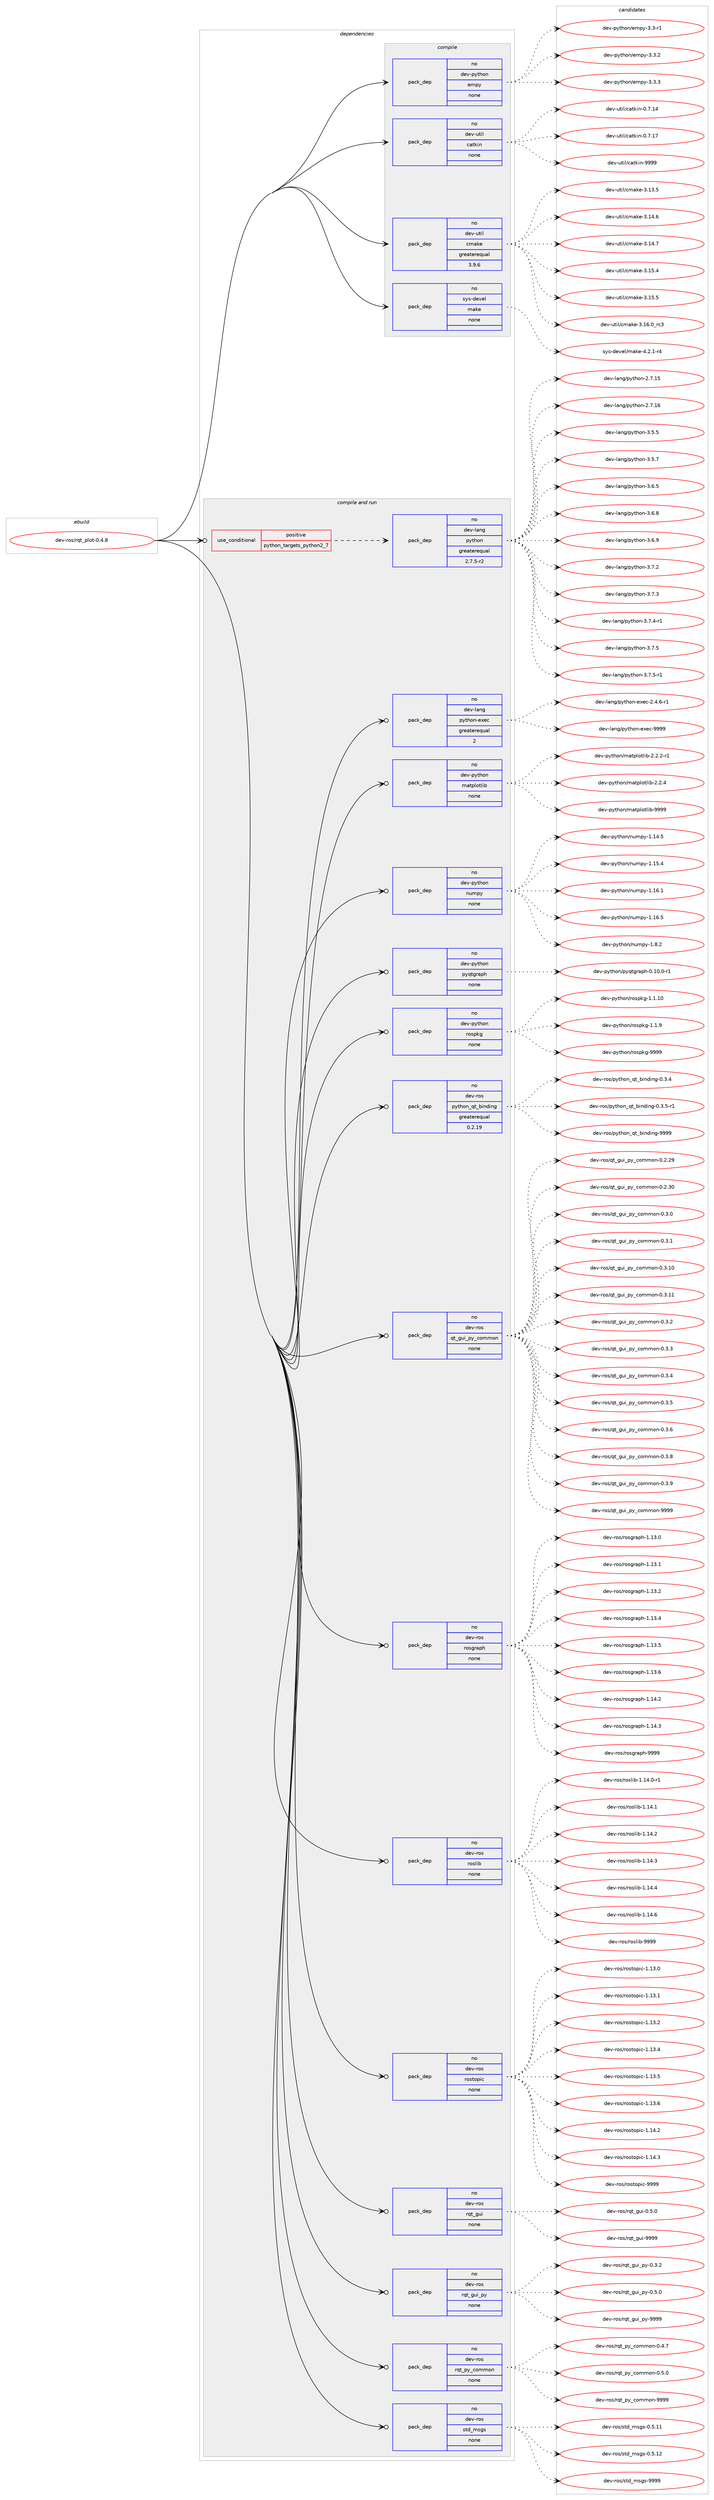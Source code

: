digraph prolog {

# *************
# Graph options
# *************

newrank=true;
concentrate=true;
compound=true;
graph [rankdir=LR,fontname=Helvetica,fontsize=10,ranksep=1.5];#, ranksep=2.5, nodesep=0.2];
edge  [arrowhead=vee];
node  [fontname=Helvetica,fontsize=10];

# **********
# The ebuild
# **********

subgraph cluster_leftcol {
color=gray;
rank=same;
label=<<i>ebuild</i>>;
id [label="dev-ros/rqt_plot-0.4.8", color=red, width=4, href="../dev-ros/rqt_plot-0.4.8.svg"];
}

# ****************
# The dependencies
# ****************

subgraph cluster_midcol {
color=gray;
label=<<i>dependencies</i>>;
subgraph cluster_compile {
fillcolor="#eeeeee";
style=filled;
label=<<i>compile</i>>;
subgraph pack498574 {
dependency665772 [label=<<TABLE BORDER="0" CELLBORDER="1" CELLSPACING="0" CELLPADDING="4" WIDTH="220"><TR><TD ROWSPAN="6" CELLPADDING="30">pack_dep</TD></TR><TR><TD WIDTH="110">no</TD></TR><TR><TD>dev-python</TD></TR><TR><TD>empy</TD></TR><TR><TD>none</TD></TR><TR><TD></TD></TR></TABLE>>, shape=none, color=blue];
}
id:e -> dependency665772:w [weight=20,style="solid",arrowhead="vee"];
subgraph pack498575 {
dependency665773 [label=<<TABLE BORDER="0" CELLBORDER="1" CELLSPACING="0" CELLPADDING="4" WIDTH="220"><TR><TD ROWSPAN="6" CELLPADDING="30">pack_dep</TD></TR><TR><TD WIDTH="110">no</TD></TR><TR><TD>dev-util</TD></TR><TR><TD>catkin</TD></TR><TR><TD>none</TD></TR><TR><TD></TD></TR></TABLE>>, shape=none, color=blue];
}
id:e -> dependency665773:w [weight=20,style="solid",arrowhead="vee"];
subgraph pack498576 {
dependency665774 [label=<<TABLE BORDER="0" CELLBORDER="1" CELLSPACING="0" CELLPADDING="4" WIDTH="220"><TR><TD ROWSPAN="6" CELLPADDING="30">pack_dep</TD></TR><TR><TD WIDTH="110">no</TD></TR><TR><TD>dev-util</TD></TR><TR><TD>cmake</TD></TR><TR><TD>greaterequal</TD></TR><TR><TD>3.9.6</TD></TR></TABLE>>, shape=none, color=blue];
}
id:e -> dependency665774:w [weight=20,style="solid",arrowhead="vee"];
subgraph pack498577 {
dependency665775 [label=<<TABLE BORDER="0" CELLBORDER="1" CELLSPACING="0" CELLPADDING="4" WIDTH="220"><TR><TD ROWSPAN="6" CELLPADDING="30">pack_dep</TD></TR><TR><TD WIDTH="110">no</TD></TR><TR><TD>sys-devel</TD></TR><TR><TD>make</TD></TR><TR><TD>none</TD></TR><TR><TD></TD></TR></TABLE>>, shape=none, color=blue];
}
id:e -> dependency665775:w [weight=20,style="solid",arrowhead="vee"];
}
subgraph cluster_compileandrun {
fillcolor="#eeeeee";
style=filled;
label=<<i>compile and run</i>>;
subgraph cond155292 {
dependency665776 [label=<<TABLE BORDER="0" CELLBORDER="1" CELLSPACING="0" CELLPADDING="4"><TR><TD ROWSPAN="3" CELLPADDING="10">use_conditional</TD></TR><TR><TD>positive</TD></TR><TR><TD>python_targets_python2_7</TD></TR></TABLE>>, shape=none, color=red];
subgraph pack498578 {
dependency665777 [label=<<TABLE BORDER="0" CELLBORDER="1" CELLSPACING="0" CELLPADDING="4" WIDTH="220"><TR><TD ROWSPAN="6" CELLPADDING="30">pack_dep</TD></TR><TR><TD WIDTH="110">no</TD></TR><TR><TD>dev-lang</TD></TR><TR><TD>python</TD></TR><TR><TD>greaterequal</TD></TR><TR><TD>2.7.5-r2</TD></TR></TABLE>>, shape=none, color=blue];
}
dependency665776:e -> dependency665777:w [weight=20,style="dashed",arrowhead="vee"];
}
id:e -> dependency665776:w [weight=20,style="solid",arrowhead="odotvee"];
subgraph pack498579 {
dependency665778 [label=<<TABLE BORDER="0" CELLBORDER="1" CELLSPACING="0" CELLPADDING="4" WIDTH="220"><TR><TD ROWSPAN="6" CELLPADDING="30">pack_dep</TD></TR><TR><TD WIDTH="110">no</TD></TR><TR><TD>dev-lang</TD></TR><TR><TD>python-exec</TD></TR><TR><TD>greaterequal</TD></TR><TR><TD>2</TD></TR></TABLE>>, shape=none, color=blue];
}
id:e -> dependency665778:w [weight=20,style="solid",arrowhead="odotvee"];
subgraph pack498580 {
dependency665779 [label=<<TABLE BORDER="0" CELLBORDER="1" CELLSPACING="0" CELLPADDING="4" WIDTH="220"><TR><TD ROWSPAN="6" CELLPADDING="30">pack_dep</TD></TR><TR><TD WIDTH="110">no</TD></TR><TR><TD>dev-python</TD></TR><TR><TD>matplotlib</TD></TR><TR><TD>none</TD></TR><TR><TD></TD></TR></TABLE>>, shape=none, color=blue];
}
id:e -> dependency665779:w [weight=20,style="solid",arrowhead="odotvee"];
subgraph pack498581 {
dependency665780 [label=<<TABLE BORDER="0" CELLBORDER="1" CELLSPACING="0" CELLPADDING="4" WIDTH="220"><TR><TD ROWSPAN="6" CELLPADDING="30">pack_dep</TD></TR><TR><TD WIDTH="110">no</TD></TR><TR><TD>dev-python</TD></TR><TR><TD>numpy</TD></TR><TR><TD>none</TD></TR><TR><TD></TD></TR></TABLE>>, shape=none, color=blue];
}
id:e -> dependency665780:w [weight=20,style="solid",arrowhead="odotvee"];
subgraph pack498582 {
dependency665781 [label=<<TABLE BORDER="0" CELLBORDER="1" CELLSPACING="0" CELLPADDING="4" WIDTH="220"><TR><TD ROWSPAN="6" CELLPADDING="30">pack_dep</TD></TR><TR><TD WIDTH="110">no</TD></TR><TR><TD>dev-python</TD></TR><TR><TD>pyqtgraph</TD></TR><TR><TD>none</TD></TR><TR><TD></TD></TR></TABLE>>, shape=none, color=blue];
}
id:e -> dependency665781:w [weight=20,style="solid",arrowhead="odotvee"];
subgraph pack498583 {
dependency665782 [label=<<TABLE BORDER="0" CELLBORDER="1" CELLSPACING="0" CELLPADDING="4" WIDTH="220"><TR><TD ROWSPAN="6" CELLPADDING="30">pack_dep</TD></TR><TR><TD WIDTH="110">no</TD></TR><TR><TD>dev-python</TD></TR><TR><TD>rospkg</TD></TR><TR><TD>none</TD></TR><TR><TD></TD></TR></TABLE>>, shape=none, color=blue];
}
id:e -> dependency665782:w [weight=20,style="solid",arrowhead="odotvee"];
subgraph pack498584 {
dependency665783 [label=<<TABLE BORDER="0" CELLBORDER="1" CELLSPACING="0" CELLPADDING="4" WIDTH="220"><TR><TD ROWSPAN="6" CELLPADDING="30">pack_dep</TD></TR><TR><TD WIDTH="110">no</TD></TR><TR><TD>dev-ros</TD></TR><TR><TD>python_qt_binding</TD></TR><TR><TD>greaterequal</TD></TR><TR><TD>0.2.19</TD></TR></TABLE>>, shape=none, color=blue];
}
id:e -> dependency665783:w [weight=20,style="solid",arrowhead="odotvee"];
subgraph pack498585 {
dependency665784 [label=<<TABLE BORDER="0" CELLBORDER="1" CELLSPACING="0" CELLPADDING="4" WIDTH="220"><TR><TD ROWSPAN="6" CELLPADDING="30">pack_dep</TD></TR><TR><TD WIDTH="110">no</TD></TR><TR><TD>dev-ros</TD></TR><TR><TD>qt_gui_py_common</TD></TR><TR><TD>none</TD></TR><TR><TD></TD></TR></TABLE>>, shape=none, color=blue];
}
id:e -> dependency665784:w [weight=20,style="solid",arrowhead="odotvee"];
subgraph pack498586 {
dependency665785 [label=<<TABLE BORDER="0" CELLBORDER="1" CELLSPACING="0" CELLPADDING="4" WIDTH="220"><TR><TD ROWSPAN="6" CELLPADDING="30">pack_dep</TD></TR><TR><TD WIDTH="110">no</TD></TR><TR><TD>dev-ros</TD></TR><TR><TD>rosgraph</TD></TR><TR><TD>none</TD></TR><TR><TD></TD></TR></TABLE>>, shape=none, color=blue];
}
id:e -> dependency665785:w [weight=20,style="solid",arrowhead="odotvee"];
subgraph pack498587 {
dependency665786 [label=<<TABLE BORDER="0" CELLBORDER="1" CELLSPACING="0" CELLPADDING="4" WIDTH="220"><TR><TD ROWSPAN="6" CELLPADDING="30">pack_dep</TD></TR><TR><TD WIDTH="110">no</TD></TR><TR><TD>dev-ros</TD></TR><TR><TD>roslib</TD></TR><TR><TD>none</TD></TR><TR><TD></TD></TR></TABLE>>, shape=none, color=blue];
}
id:e -> dependency665786:w [weight=20,style="solid",arrowhead="odotvee"];
subgraph pack498588 {
dependency665787 [label=<<TABLE BORDER="0" CELLBORDER="1" CELLSPACING="0" CELLPADDING="4" WIDTH="220"><TR><TD ROWSPAN="6" CELLPADDING="30">pack_dep</TD></TR><TR><TD WIDTH="110">no</TD></TR><TR><TD>dev-ros</TD></TR><TR><TD>rostopic</TD></TR><TR><TD>none</TD></TR><TR><TD></TD></TR></TABLE>>, shape=none, color=blue];
}
id:e -> dependency665787:w [weight=20,style="solid",arrowhead="odotvee"];
subgraph pack498589 {
dependency665788 [label=<<TABLE BORDER="0" CELLBORDER="1" CELLSPACING="0" CELLPADDING="4" WIDTH="220"><TR><TD ROWSPAN="6" CELLPADDING="30">pack_dep</TD></TR><TR><TD WIDTH="110">no</TD></TR><TR><TD>dev-ros</TD></TR><TR><TD>rqt_gui</TD></TR><TR><TD>none</TD></TR><TR><TD></TD></TR></TABLE>>, shape=none, color=blue];
}
id:e -> dependency665788:w [weight=20,style="solid",arrowhead="odotvee"];
subgraph pack498590 {
dependency665789 [label=<<TABLE BORDER="0" CELLBORDER="1" CELLSPACING="0" CELLPADDING="4" WIDTH="220"><TR><TD ROWSPAN="6" CELLPADDING="30">pack_dep</TD></TR><TR><TD WIDTH="110">no</TD></TR><TR><TD>dev-ros</TD></TR><TR><TD>rqt_gui_py</TD></TR><TR><TD>none</TD></TR><TR><TD></TD></TR></TABLE>>, shape=none, color=blue];
}
id:e -> dependency665789:w [weight=20,style="solid",arrowhead="odotvee"];
subgraph pack498591 {
dependency665790 [label=<<TABLE BORDER="0" CELLBORDER="1" CELLSPACING="0" CELLPADDING="4" WIDTH="220"><TR><TD ROWSPAN="6" CELLPADDING="30">pack_dep</TD></TR><TR><TD WIDTH="110">no</TD></TR><TR><TD>dev-ros</TD></TR><TR><TD>rqt_py_common</TD></TR><TR><TD>none</TD></TR><TR><TD></TD></TR></TABLE>>, shape=none, color=blue];
}
id:e -> dependency665790:w [weight=20,style="solid",arrowhead="odotvee"];
subgraph pack498592 {
dependency665791 [label=<<TABLE BORDER="0" CELLBORDER="1" CELLSPACING="0" CELLPADDING="4" WIDTH="220"><TR><TD ROWSPAN="6" CELLPADDING="30">pack_dep</TD></TR><TR><TD WIDTH="110">no</TD></TR><TR><TD>dev-ros</TD></TR><TR><TD>std_msgs</TD></TR><TR><TD>none</TD></TR><TR><TD></TD></TR></TABLE>>, shape=none, color=blue];
}
id:e -> dependency665791:w [weight=20,style="solid",arrowhead="odotvee"];
}
subgraph cluster_run {
fillcolor="#eeeeee";
style=filled;
label=<<i>run</i>>;
}
}

# **************
# The candidates
# **************

subgraph cluster_choices {
rank=same;
color=gray;
label=<<i>candidates</i>>;

subgraph choice498574 {
color=black;
nodesep=1;
choice1001011184511212111610411111047101109112121455146514511449 [label="dev-python/empy-3.3-r1", color=red, width=4,href="../dev-python/empy-3.3-r1.svg"];
choice1001011184511212111610411111047101109112121455146514650 [label="dev-python/empy-3.3.2", color=red, width=4,href="../dev-python/empy-3.3.2.svg"];
choice1001011184511212111610411111047101109112121455146514651 [label="dev-python/empy-3.3.3", color=red, width=4,href="../dev-python/empy-3.3.3.svg"];
dependency665772:e -> choice1001011184511212111610411111047101109112121455146514511449:w [style=dotted,weight="100"];
dependency665772:e -> choice1001011184511212111610411111047101109112121455146514650:w [style=dotted,weight="100"];
dependency665772:e -> choice1001011184511212111610411111047101109112121455146514651:w [style=dotted,weight="100"];
}
subgraph choice498575 {
color=black;
nodesep=1;
choice1001011184511711610510847999711610710511045484655464952 [label="dev-util/catkin-0.7.14", color=red, width=4,href="../dev-util/catkin-0.7.14.svg"];
choice1001011184511711610510847999711610710511045484655464955 [label="dev-util/catkin-0.7.17", color=red, width=4,href="../dev-util/catkin-0.7.17.svg"];
choice100101118451171161051084799971161071051104557575757 [label="dev-util/catkin-9999", color=red, width=4,href="../dev-util/catkin-9999.svg"];
dependency665773:e -> choice1001011184511711610510847999711610710511045484655464952:w [style=dotted,weight="100"];
dependency665773:e -> choice1001011184511711610510847999711610710511045484655464955:w [style=dotted,weight="100"];
dependency665773:e -> choice100101118451171161051084799971161071051104557575757:w [style=dotted,weight="100"];
}
subgraph choice498576 {
color=black;
nodesep=1;
choice1001011184511711610510847991099710710145514649514653 [label="dev-util/cmake-3.13.5", color=red, width=4,href="../dev-util/cmake-3.13.5.svg"];
choice1001011184511711610510847991099710710145514649524654 [label="dev-util/cmake-3.14.6", color=red, width=4,href="../dev-util/cmake-3.14.6.svg"];
choice1001011184511711610510847991099710710145514649524655 [label="dev-util/cmake-3.14.7", color=red, width=4,href="../dev-util/cmake-3.14.7.svg"];
choice1001011184511711610510847991099710710145514649534652 [label="dev-util/cmake-3.15.4", color=red, width=4,href="../dev-util/cmake-3.15.4.svg"];
choice1001011184511711610510847991099710710145514649534653 [label="dev-util/cmake-3.15.5", color=red, width=4,href="../dev-util/cmake-3.15.5.svg"];
choice1001011184511711610510847991099710710145514649544648951149951 [label="dev-util/cmake-3.16.0_rc3", color=red, width=4,href="../dev-util/cmake-3.16.0_rc3.svg"];
dependency665774:e -> choice1001011184511711610510847991099710710145514649514653:w [style=dotted,weight="100"];
dependency665774:e -> choice1001011184511711610510847991099710710145514649524654:w [style=dotted,weight="100"];
dependency665774:e -> choice1001011184511711610510847991099710710145514649524655:w [style=dotted,weight="100"];
dependency665774:e -> choice1001011184511711610510847991099710710145514649534652:w [style=dotted,weight="100"];
dependency665774:e -> choice1001011184511711610510847991099710710145514649534653:w [style=dotted,weight="100"];
dependency665774:e -> choice1001011184511711610510847991099710710145514649544648951149951:w [style=dotted,weight="100"];
}
subgraph choice498577 {
color=black;
nodesep=1;
choice1151211154510010111810110847109971071014552465046494511452 [label="sys-devel/make-4.2.1-r4", color=red, width=4,href="../sys-devel/make-4.2.1-r4.svg"];
dependency665775:e -> choice1151211154510010111810110847109971071014552465046494511452:w [style=dotted,weight="100"];
}
subgraph choice498578 {
color=black;
nodesep=1;
choice10010111845108971101034711212111610411111045504655464953 [label="dev-lang/python-2.7.15", color=red, width=4,href="../dev-lang/python-2.7.15.svg"];
choice10010111845108971101034711212111610411111045504655464954 [label="dev-lang/python-2.7.16", color=red, width=4,href="../dev-lang/python-2.7.16.svg"];
choice100101118451089711010347112121116104111110455146534653 [label="dev-lang/python-3.5.5", color=red, width=4,href="../dev-lang/python-3.5.5.svg"];
choice100101118451089711010347112121116104111110455146534655 [label="dev-lang/python-3.5.7", color=red, width=4,href="../dev-lang/python-3.5.7.svg"];
choice100101118451089711010347112121116104111110455146544653 [label="dev-lang/python-3.6.5", color=red, width=4,href="../dev-lang/python-3.6.5.svg"];
choice100101118451089711010347112121116104111110455146544656 [label="dev-lang/python-3.6.8", color=red, width=4,href="../dev-lang/python-3.6.8.svg"];
choice100101118451089711010347112121116104111110455146544657 [label="dev-lang/python-3.6.9", color=red, width=4,href="../dev-lang/python-3.6.9.svg"];
choice100101118451089711010347112121116104111110455146554650 [label="dev-lang/python-3.7.2", color=red, width=4,href="../dev-lang/python-3.7.2.svg"];
choice100101118451089711010347112121116104111110455146554651 [label="dev-lang/python-3.7.3", color=red, width=4,href="../dev-lang/python-3.7.3.svg"];
choice1001011184510897110103471121211161041111104551465546524511449 [label="dev-lang/python-3.7.4-r1", color=red, width=4,href="../dev-lang/python-3.7.4-r1.svg"];
choice100101118451089711010347112121116104111110455146554653 [label="dev-lang/python-3.7.5", color=red, width=4,href="../dev-lang/python-3.7.5.svg"];
choice1001011184510897110103471121211161041111104551465546534511449 [label="dev-lang/python-3.7.5-r1", color=red, width=4,href="../dev-lang/python-3.7.5-r1.svg"];
dependency665777:e -> choice10010111845108971101034711212111610411111045504655464953:w [style=dotted,weight="100"];
dependency665777:e -> choice10010111845108971101034711212111610411111045504655464954:w [style=dotted,weight="100"];
dependency665777:e -> choice100101118451089711010347112121116104111110455146534653:w [style=dotted,weight="100"];
dependency665777:e -> choice100101118451089711010347112121116104111110455146534655:w [style=dotted,weight="100"];
dependency665777:e -> choice100101118451089711010347112121116104111110455146544653:w [style=dotted,weight="100"];
dependency665777:e -> choice100101118451089711010347112121116104111110455146544656:w [style=dotted,weight="100"];
dependency665777:e -> choice100101118451089711010347112121116104111110455146544657:w [style=dotted,weight="100"];
dependency665777:e -> choice100101118451089711010347112121116104111110455146554650:w [style=dotted,weight="100"];
dependency665777:e -> choice100101118451089711010347112121116104111110455146554651:w [style=dotted,weight="100"];
dependency665777:e -> choice1001011184510897110103471121211161041111104551465546524511449:w [style=dotted,weight="100"];
dependency665777:e -> choice100101118451089711010347112121116104111110455146554653:w [style=dotted,weight="100"];
dependency665777:e -> choice1001011184510897110103471121211161041111104551465546534511449:w [style=dotted,weight="100"];
}
subgraph choice498579 {
color=black;
nodesep=1;
choice10010111845108971101034711212111610411111045101120101994550465246544511449 [label="dev-lang/python-exec-2.4.6-r1", color=red, width=4,href="../dev-lang/python-exec-2.4.6-r1.svg"];
choice10010111845108971101034711212111610411111045101120101994557575757 [label="dev-lang/python-exec-9999", color=red, width=4,href="../dev-lang/python-exec-9999.svg"];
dependency665778:e -> choice10010111845108971101034711212111610411111045101120101994550465246544511449:w [style=dotted,weight="100"];
dependency665778:e -> choice10010111845108971101034711212111610411111045101120101994557575757:w [style=dotted,weight="100"];
}
subgraph choice498580 {
color=black;
nodesep=1;
choice100101118451121211161041111104710997116112108111116108105984550465046504511449 [label="dev-python/matplotlib-2.2.2-r1", color=red, width=4,href="../dev-python/matplotlib-2.2.2-r1.svg"];
choice10010111845112121116104111110471099711611210811111610810598455046504652 [label="dev-python/matplotlib-2.2.4", color=red, width=4,href="../dev-python/matplotlib-2.2.4.svg"];
choice100101118451121211161041111104710997116112108111116108105984557575757 [label="dev-python/matplotlib-9999", color=red, width=4,href="../dev-python/matplotlib-9999.svg"];
dependency665779:e -> choice100101118451121211161041111104710997116112108111116108105984550465046504511449:w [style=dotted,weight="100"];
dependency665779:e -> choice10010111845112121116104111110471099711611210811111610810598455046504652:w [style=dotted,weight="100"];
dependency665779:e -> choice100101118451121211161041111104710997116112108111116108105984557575757:w [style=dotted,weight="100"];
}
subgraph choice498581 {
color=black;
nodesep=1;
choice100101118451121211161041111104711011710911212145494649524653 [label="dev-python/numpy-1.14.5", color=red, width=4,href="../dev-python/numpy-1.14.5.svg"];
choice100101118451121211161041111104711011710911212145494649534652 [label="dev-python/numpy-1.15.4", color=red, width=4,href="../dev-python/numpy-1.15.4.svg"];
choice100101118451121211161041111104711011710911212145494649544649 [label="dev-python/numpy-1.16.1", color=red, width=4,href="../dev-python/numpy-1.16.1.svg"];
choice100101118451121211161041111104711011710911212145494649544653 [label="dev-python/numpy-1.16.5", color=red, width=4,href="../dev-python/numpy-1.16.5.svg"];
choice1001011184511212111610411111047110117109112121454946564650 [label="dev-python/numpy-1.8.2", color=red, width=4,href="../dev-python/numpy-1.8.2.svg"];
dependency665780:e -> choice100101118451121211161041111104711011710911212145494649524653:w [style=dotted,weight="100"];
dependency665780:e -> choice100101118451121211161041111104711011710911212145494649534652:w [style=dotted,weight="100"];
dependency665780:e -> choice100101118451121211161041111104711011710911212145494649544649:w [style=dotted,weight="100"];
dependency665780:e -> choice100101118451121211161041111104711011710911212145494649544653:w [style=dotted,weight="100"];
dependency665780:e -> choice1001011184511212111610411111047110117109112121454946564650:w [style=dotted,weight="100"];
}
subgraph choice498582 {
color=black;
nodesep=1;
choice100101118451121211161041111104711212111311610311497112104454846494846484511449 [label="dev-python/pyqtgraph-0.10.0-r1", color=red, width=4,href="../dev-python/pyqtgraph-0.10.0-r1.svg"];
dependency665781:e -> choice100101118451121211161041111104711212111311610311497112104454846494846484511449:w [style=dotted,weight="100"];
}
subgraph choice498583 {
color=black;
nodesep=1;
choice100101118451121211161041111104711411111511210710345494649464948 [label="dev-python/rospkg-1.1.10", color=red, width=4,href="../dev-python/rospkg-1.1.10.svg"];
choice1001011184511212111610411111047114111115112107103454946494657 [label="dev-python/rospkg-1.1.9", color=red, width=4,href="../dev-python/rospkg-1.1.9.svg"];
choice10010111845112121116104111110471141111151121071034557575757 [label="dev-python/rospkg-9999", color=red, width=4,href="../dev-python/rospkg-9999.svg"];
dependency665782:e -> choice100101118451121211161041111104711411111511210710345494649464948:w [style=dotted,weight="100"];
dependency665782:e -> choice1001011184511212111610411111047114111115112107103454946494657:w [style=dotted,weight="100"];
dependency665782:e -> choice10010111845112121116104111110471141111151121071034557575757:w [style=dotted,weight="100"];
}
subgraph choice498584 {
color=black;
nodesep=1;
choice1001011184511411111547112121116104111110951131169598105110100105110103454846514652 [label="dev-ros/python_qt_binding-0.3.4", color=red, width=4,href="../dev-ros/python_qt_binding-0.3.4.svg"];
choice10010111845114111115471121211161041111109511311695981051101001051101034548465146534511449 [label="dev-ros/python_qt_binding-0.3.5-r1", color=red, width=4,href="../dev-ros/python_qt_binding-0.3.5-r1.svg"];
choice10010111845114111115471121211161041111109511311695981051101001051101034557575757 [label="dev-ros/python_qt_binding-9999", color=red, width=4,href="../dev-ros/python_qt_binding-9999.svg"];
dependency665783:e -> choice1001011184511411111547112121116104111110951131169598105110100105110103454846514652:w [style=dotted,weight="100"];
dependency665783:e -> choice10010111845114111115471121211161041111109511311695981051101001051101034548465146534511449:w [style=dotted,weight="100"];
dependency665783:e -> choice10010111845114111115471121211161041111109511311695981051101001051101034557575757:w [style=dotted,weight="100"];
}
subgraph choice498585 {
color=black;
nodesep=1;
choice10010111845114111115471131169510311710595112121959911110910911111045484650465057 [label="dev-ros/qt_gui_py_common-0.2.29", color=red, width=4,href="../dev-ros/qt_gui_py_common-0.2.29.svg"];
choice10010111845114111115471131169510311710595112121959911110910911111045484650465148 [label="dev-ros/qt_gui_py_common-0.2.30", color=red, width=4,href="../dev-ros/qt_gui_py_common-0.2.30.svg"];
choice100101118451141111154711311695103117105951121219599111109109111110454846514648 [label="dev-ros/qt_gui_py_common-0.3.0", color=red, width=4,href="../dev-ros/qt_gui_py_common-0.3.0.svg"];
choice100101118451141111154711311695103117105951121219599111109109111110454846514649 [label="dev-ros/qt_gui_py_common-0.3.1", color=red, width=4,href="../dev-ros/qt_gui_py_common-0.3.1.svg"];
choice10010111845114111115471131169510311710595112121959911110910911111045484651464948 [label="dev-ros/qt_gui_py_common-0.3.10", color=red, width=4,href="../dev-ros/qt_gui_py_common-0.3.10.svg"];
choice10010111845114111115471131169510311710595112121959911110910911111045484651464949 [label="dev-ros/qt_gui_py_common-0.3.11", color=red, width=4,href="../dev-ros/qt_gui_py_common-0.3.11.svg"];
choice100101118451141111154711311695103117105951121219599111109109111110454846514650 [label="dev-ros/qt_gui_py_common-0.3.2", color=red, width=4,href="../dev-ros/qt_gui_py_common-0.3.2.svg"];
choice100101118451141111154711311695103117105951121219599111109109111110454846514651 [label="dev-ros/qt_gui_py_common-0.3.3", color=red, width=4,href="../dev-ros/qt_gui_py_common-0.3.3.svg"];
choice100101118451141111154711311695103117105951121219599111109109111110454846514652 [label="dev-ros/qt_gui_py_common-0.3.4", color=red, width=4,href="../dev-ros/qt_gui_py_common-0.3.4.svg"];
choice100101118451141111154711311695103117105951121219599111109109111110454846514653 [label="dev-ros/qt_gui_py_common-0.3.5", color=red, width=4,href="../dev-ros/qt_gui_py_common-0.3.5.svg"];
choice100101118451141111154711311695103117105951121219599111109109111110454846514654 [label="dev-ros/qt_gui_py_common-0.3.6", color=red, width=4,href="../dev-ros/qt_gui_py_common-0.3.6.svg"];
choice100101118451141111154711311695103117105951121219599111109109111110454846514656 [label="dev-ros/qt_gui_py_common-0.3.8", color=red, width=4,href="../dev-ros/qt_gui_py_common-0.3.8.svg"];
choice100101118451141111154711311695103117105951121219599111109109111110454846514657 [label="dev-ros/qt_gui_py_common-0.3.9", color=red, width=4,href="../dev-ros/qt_gui_py_common-0.3.9.svg"];
choice1001011184511411111547113116951031171059511212195991111091091111104557575757 [label="dev-ros/qt_gui_py_common-9999", color=red, width=4,href="../dev-ros/qt_gui_py_common-9999.svg"];
dependency665784:e -> choice10010111845114111115471131169510311710595112121959911110910911111045484650465057:w [style=dotted,weight="100"];
dependency665784:e -> choice10010111845114111115471131169510311710595112121959911110910911111045484650465148:w [style=dotted,weight="100"];
dependency665784:e -> choice100101118451141111154711311695103117105951121219599111109109111110454846514648:w [style=dotted,weight="100"];
dependency665784:e -> choice100101118451141111154711311695103117105951121219599111109109111110454846514649:w [style=dotted,weight="100"];
dependency665784:e -> choice10010111845114111115471131169510311710595112121959911110910911111045484651464948:w [style=dotted,weight="100"];
dependency665784:e -> choice10010111845114111115471131169510311710595112121959911110910911111045484651464949:w [style=dotted,weight="100"];
dependency665784:e -> choice100101118451141111154711311695103117105951121219599111109109111110454846514650:w [style=dotted,weight="100"];
dependency665784:e -> choice100101118451141111154711311695103117105951121219599111109109111110454846514651:w [style=dotted,weight="100"];
dependency665784:e -> choice100101118451141111154711311695103117105951121219599111109109111110454846514652:w [style=dotted,weight="100"];
dependency665784:e -> choice100101118451141111154711311695103117105951121219599111109109111110454846514653:w [style=dotted,weight="100"];
dependency665784:e -> choice100101118451141111154711311695103117105951121219599111109109111110454846514654:w [style=dotted,weight="100"];
dependency665784:e -> choice100101118451141111154711311695103117105951121219599111109109111110454846514656:w [style=dotted,weight="100"];
dependency665784:e -> choice100101118451141111154711311695103117105951121219599111109109111110454846514657:w [style=dotted,weight="100"];
dependency665784:e -> choice1001011184511411111547113116951031171059511212195991111091091111104557575757:w [style=dotted,weight="100"];
}
subgraph choice498586 {
color=black;
nodesep=1;
choice10010111845114111115471141111151031149711210445494649514648 [label="dev-ros/rosgraph-1.13.0", color=red, width=4,href="../dev-ros/rosgraph-1.13.0.svg"];
choice10010111845114111115471141111151031149711210445494649514649 [label="dev-ros/rosgraph-1.13.1", color=red, width=4,href="../dev-ros/rosgraph-1.13.1.svg"];
choice10010111845114111115471141111151031149711210445494649514650 [label="dev-ros/rosgraph-1.13.2", color=red, width=4,href="../dev-ros/rosgraph-1.13.2.svg"];
choice10010111845114111115471141111151031149711210445494649514652 [label="dev-ros/rosgraph-1.13.4", color=red, width=4,href="../dev-ros/rosgraph-1.13.4.svg"];
choice10010111845114111115471141111151031149711210445494649514653 [label="dev-ros/rosgraph-1.13.5", color=red, width=4,href="../dev-ros/rosgraph-1.13.5.svg"];
choice10010111845114111115471141111151031149711210445494649514654 [label="dev-ros/rosgraph-1.13.6", color=red, width=4,href="../dev-ros/rosgraph-1.13.6.svg"];
choice10010111845114111115471141111151031149711210445494649524650 [label="dev-ros/rosgraph-1.14.2", color=red, width=4,href="../dev-ros/rosgraph-1.14.2.svg"];
choice10010111845114111115471141111151031149711210445494649524651 [label="dev-ros/rosgraph-1.14.3", color=red, width=4,href="../dev-ros/rosgraph-1.14.3.svg"];
choice1001011184511411111547114111115103114971121044557575757 [label="dev-ros/rosgraph-9999", color=red, width=4,href="../dev-ros/rosgraph-9999.svg"];
dependency665785:e -> choice10010111845114111115471141111151031149711210445494649514648:w [style=dotted,weight="100"];
dependency665785:e -> choice10010111845114111115471141111151031149711210445494649514649:w [style=dotted,weight="100"];
dependency665785:e -> choice10010111845114111115471141111151031149711210445494649514650:w [style=dotted,weight="100"];
dependency665785:e -> choice10010111845114111115471141111151031149711210445494649514652:w [style=dotted,weight="100"];
dependency665785:e -> choice10010111845114111115471141111151031149711210445494649514653:w [style=dotted,weight="100"];
dependency665785:e -> choice10010111845114111115471141111151031149711210445494649514654:w [style=dotted,weight="100"];
dependency665785:e -> choice10010111845114111115471141111151031149711210445494649524650:w [style=dotted,weight="100"];
dependency665785:e -> choice10010111845114111115471141111151031149711210445494649524651:w [style=dotted,weight="100"];
dependency665785:e -> choice1001011184511411111547114111115103114971121044557575757:w [style=dotted,weight="100"];
}
subgraph choice498587 {
color=black;
nodesep=1;
choice100101118451141111154711411111510810598454946495246484511449 [label="dev-ros/roslib-1.14.0-r1", color=red, width=4,href="../dev-ros/roslib-1.14.0-r1.svg"];
choice10010111845114111115471141111151081059845494649524649 [label="dev-ros/roslib-1.14.1", color=red, width=4,href="../dev-ros/roslib-1.14.1.svg"];
choice10010111845114111115471141111151081059845494649524650 [label="dev-ros/roslib-1.14.2", color=red, width=4,href="../dev-ros/roslib-1.14.2.svg"];
choice10010111845114111115471141111151081059845494649524651 [label="dev-ros/roslib-1.14.3", color=red, width=4,href="../dev-ros/roslib-1.14.3.svg"];
choice10010111845114111115471141111151081059845494649524652 [label="dev-ros/roslib-1.14.4", color=red, width=4,href="../dev-ros/roslib-1.14.4.svg"];
choice10010111845114111115471141111151081059845494649524654 [label="dev-ros/roslib-1.14.6", color=red, width=4,href="../dev-ros/roslib-1.14.6.svg"];
choice1001011184511411111547114111115108105984557575757 [label="dev-ros/roslib-9999", color=red, width=4,href="../dev-ros/roslib-9999.svg"];
dependency665786:e -> choice100101118451141111154711411111510810598454946495246484511449:w [style=dotted,weight="100"];
dependency665786:e -> choice10010111845114111115471141111151081059845494649524649:w [style=dotted,weight="100"];
dependency665786:e -> choice10010111845114111115471141111151081059845494649524650:w [style=dotted,weight="100"];
dependency665786:e -> choice10010111845114111115471141111151081059845494649524651:w [style=dotted,weight="100"];
dependency665786:e -> choice10010111845114111115471141111151081059845494649524652:w [style=dotted,weight="100"];
dependency665786:e -> choice10010111845114111115471141111151081059845494649524654:w [style=dotted,weight="100"];
dependency665786:e -> choice1001011184511411111547114111115108105984557575757:w [style=dotted,weight="100"];
}
subgraph choice498588 {
color=black;
nodesep=1;
choice10010111845114111115471141111151161111121059945494649514648 [label="dev-ros/rostopic-1.13.0", color=red, width=4,href="../dev-ros/rostopic-1.13.0.svg"];
choice10010111845114111115471141111151161111121059945494649514649 [label="dev-ros/rostopic-1.13.1", color=red, width=4,href="../dev-ros/rostopic-1.13.1.svg"];
choice10010111845114111115471141111151161111121059945494649514650 [label="dev-ros/rostopic-1.13.2", color=red, width=4,href="../dev-ros/rostopic-1.13.2.svg"];
choice10010111845114111115471141111151161111121059945494649514652 [label="dev-ros/rostopic-1.13.4", color=red, width=4,href="../dev-ros/rostopic-1.13.4.svg"];
choice10010111845114111115471141111151161111121059945494649514653 [label="dev-ros/rostopic-1.13.5", color=red, width=4,href="../dev-ros/rostopic-1.13.5.svg"];
choice10010111845114111115471141111151161111121059945494649514654 [label="dev-ros/rostopic-1.13.6", color=red, width=4,href="../dev-ros/rostopic-1.13.6.svg"];
choice10010111845114111115471141111151161111121059945494649524650 [label="dev-ros/rostopic-1.14.2", color=red, width=4,href="../dev-ros/rostopic-1.14.2.svg"];
choice10010111845114111115471141111151161111121059945494649524651 [label="dev-ros/rostopic-1.14.3", color=red, width=4,href="../dev-ros/rostopic-1.14.3.svg"];
choice1001011184511411111547114111115116111112105994557575757 [label="dev-ros/rostopic-9999", color=red, width=4,href="../dev-ros/rostopic-9999.svg"];
dependency665787:e -> choice10010111845114111115471141111151161111121059945494649514648:w [style=dotted,weight="100"];
dependency665787:e -> choice10010111845114111115471141111151161111121059945494649514649:w [style=dotted,weight="100"];
dependency665787:e -> choice10010111845114111115471141111151161111121059945494649514650:w [style=dotted,weight="100"];
dependency665787:e -> choice10010111845114111115471141111151161111121059945494649514652:w [style=dotted,weight="100"];
dependency665787:e -> choice10010111845114111115471141111151161111121059945494649514653:w [style=dotted,weight="100"];
dependency665787:e -> choice10010111845114111115471141111151161111121059945494649514654:w [style=dotted,weight="100"];
dependency665787:e -> choice10010111845114111115471141111151161111121059945494649524650:w [style=dotted,weight="100"];
dependency665787:e -> choice10010111845114111115471141111151161111121059945494649524651:w [style=dotted,weight="100"];
dependency665787:e -> choice1001011184511411111547114111115116111112105994557575757:w [style=dotted,weight="100"];
}
subgraph choice498589 {
color=black;
nodesep=1;
choice100101118451141111154711411311695103117105454846534648 [label="dev-ros/rqt_gui-0.5.0", color=red, width=4,href="../dev-ros/rqt_gui-0.5.0.svg"];
choice1001011184511411111547114113116951031171054557575757 [label="dev-ros/rqt_gui-9999", color=red, width=4,href="../dev-ros/rqt_gui-9999.svg"];
dependency665788:e -> choice100101118451141111154711411311695103117105454846534648:w [style=dotted,weight="100"];
dependency665788:e -> choice1001011184511411111547114113116951031171054557575757:w [style=dotted,weight="100"];
}
subgraph choice498590 {
color=black;
nodesep=1;
choice10010111845114111115471141131169510311710595112121454846514650 [label="dev-ros/rqt_gui_py-0.3.2", color=red, width=4,href="../dev-ros/rqt_gui_py-0.3.2.svg"];
choice10010111845114111115471141131169510311710595112121454846534648 [label="dev-ros/rqt_gui_py-0.5.0", color=red, width=4,href="../dev-ros/rqt_gui_py-0.5.0.svg"];
choice100101118451141111154711411311695103117105951121214557575757 [label="dev-ros/rqt_gui_py-9999", color=red, width=4,href="../dev-ros/rqt_gui_py-9999.svg"];
dependency665789:e -> choice10010111845114111115471141131169510311710595112121454846514650:w [style=dotted,weight="100"];
dependency665789:e -> choice10010111845114111115471141131169510311710595112121454846534648:w [style=dotted,weight="100"];
dependency665789:e -> choice100101118451141111154711411311695103117105951121214557575757:w [style=dotted,weight="100"];
}
subgraph choice498591 {
color=black;
nodesep=1;
choice1001011184511411111547114113116951121219599111109109111110454846524655 [label="dev-ros/rqt_py_common-0.4.7", color=red, width=4,href="../dev-ros/rqt_py_common-0.4.7.svg"];
choice1001011184511411111547114113116951121219599111109109111110454846534648 [label="dev-ros/rqt_py_common-0.5.0", color=red, width=4,href="../dev-ros/rqt_py_common-0.5.0.svg"];
choice10010111845114111115471141131169511212195991111091091111104557575757 [label="dev-ros/rqt_py_common-9999", color=red, width=4,href="../dev-ros/rqt_py_common-9999.svg"];
dependency665790:e -> choice1001011184511411111547114113116951121219599111109109111110454846524655:w [style=dotted,weight="100"];
dependency665790:e -> choice1001011184511411111547114113116951121219599111109109111110454846534648:w [style=dotted,weight="100"];
dependency665790:e -> choice10010111845114111115471141131169511212195991111091091111104557575757:w [style=dotted,weight="100"];
}
subgraph choice498592 {
color=black;
nodesep=1;
choice10010111845114111115471151161009510911510311545484653464949 [label="dev-ros/std_msgs-0.5.11", color=red, width=4,href="../dev-ros/std_msgs-0.5.11.svg"];
choice10010111845114111115471151161009510911510311545484653464950 [label="dev-ros/std_msgs-0.5.12", color=red, width=4,href="../dev-ros/std_msgs-0.5.12.svg"];
choice1001011184511411111547115116100951091151031154557575757 [label="dev-ros/std_msgs-9999", color=red, width=4,href="../dev-ros/std_msgs-9999.svg"];
dependency665791:e -> choice10010111845114111115471151161009510911510311545484653464949:w [style=dotted,weight="100"];
dependency665791:e -> choice10010111845114111115471151161009510911510311545484653464950:w [style=dotted,weight="100"];
dependency665791:e -> choice1001011184511411111547115116100951091151031154557575757:w [style=dotted,weight="100"];
}
}

}
